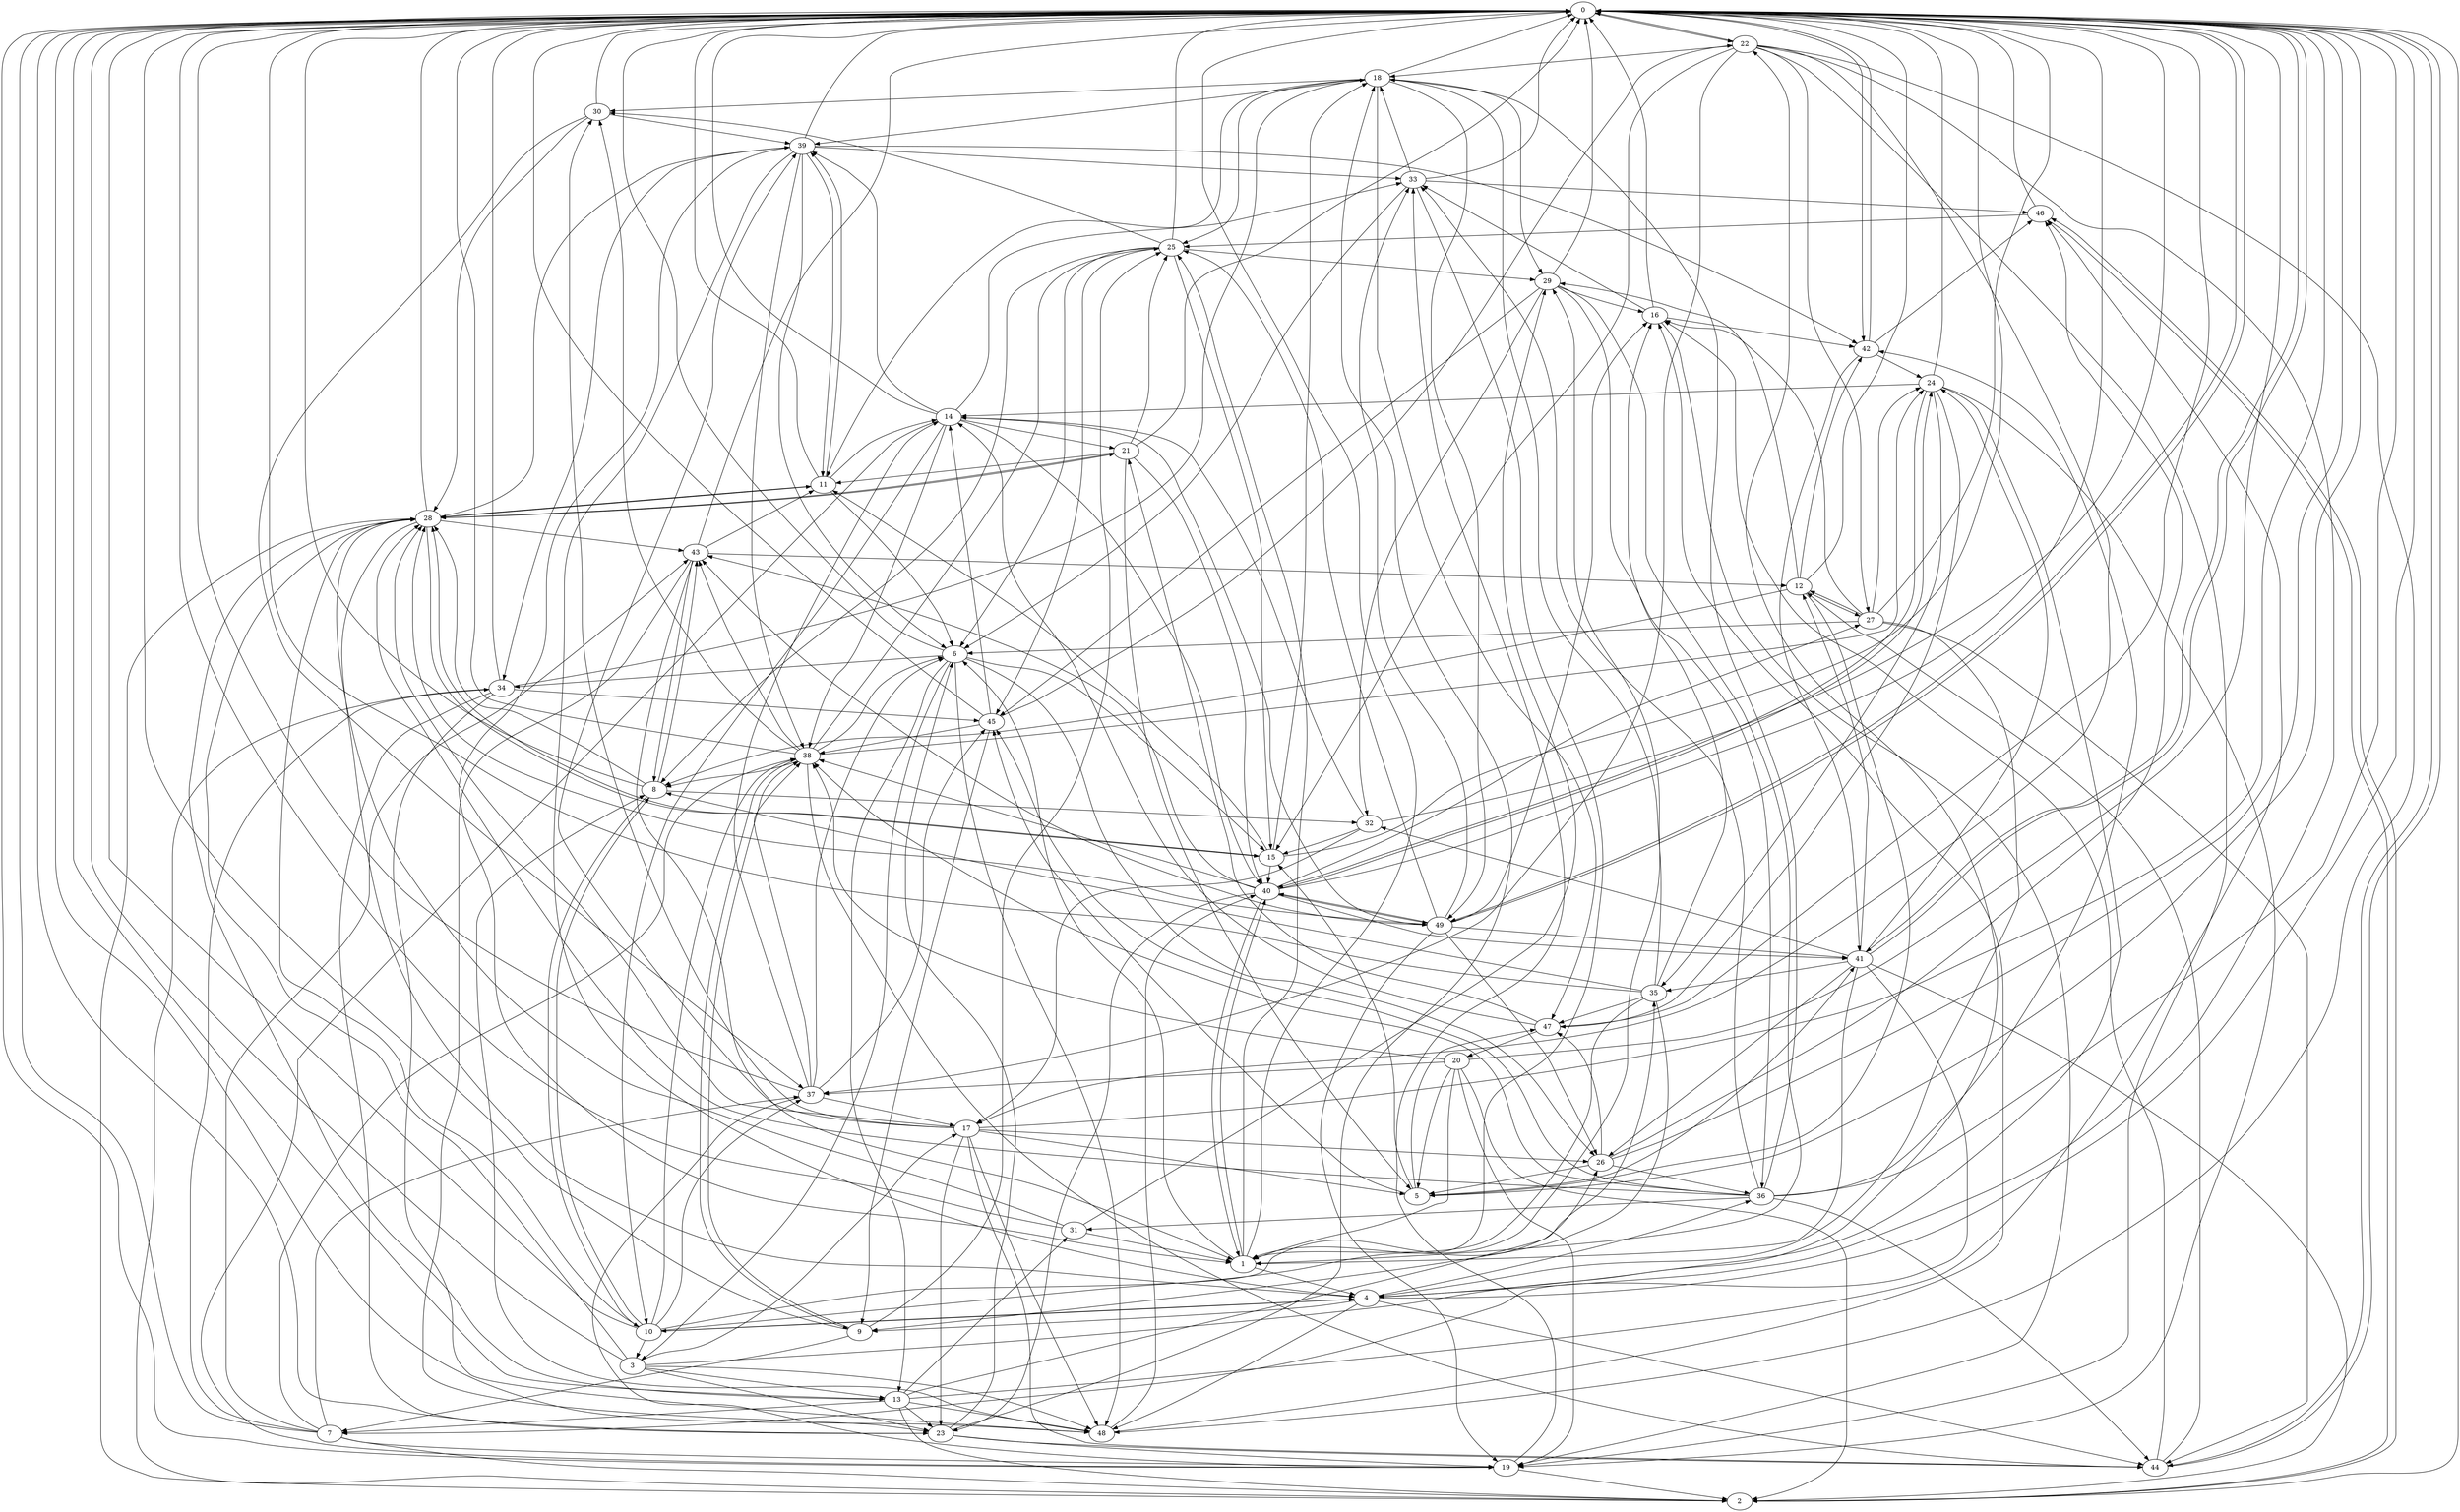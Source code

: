 strict digraph "" {
	0	 [component_delay=3];
	22	 [component_delay=3];
	0 -> 22	 [wire_delay=1];
	41	 [component_delay=3];
	0 -> 41	 [wire_delay=1];
	42	 [component_delay=3];
	0 -> 42	 [wire_delay=1];
	44	 [component_delay=3];
	0 -> 44	 [wire_delay=1];
	49	 [component_delay=3];
	0 -> 49	 [wire_delay=1];
	1	 [component_delay=3];
	1 -> 0	 [wire_delay=1];
	4	 [component_delay=3];
	1 -> 4	 [wire_delay=1];
	6	 [component_delay=3];
	1 -> 6	 [wire_delay=1];
	25	 [component_delay=3];
	1 -> 25	 [wire_delay=1];
	40	 [component_delay=3];
	1 -> 40	 [wire_delay=1];
	2	 [component_delay=3];
	2 -> 0	 [wire_delay=1];
	46	 [component_delay=3];
	2 -> 46	 [wire_delay=1];
	3	 [component_delay=3];
	3 -> 0	 [wire_delay=1];
	13	 [component_delay=3];
	3 -> 13	 [wire_delay=1];
	17	 [component_delay=3];
	3 -> 17	 [wire_delay=1];
	3 -> 22	 [wire_delay=1];
	23	 [component_delay=3];
	3 -> 23	 [wire_delay=1];
	28	 [component_delay=3];
	3 -> 28	 [wire_delay=1];
	48	 [component_delay=3];
	3 -> 48	 [wire_delay=1];
	4 -> 0	 [wire_delay=1];
	9	 [component_delay=3];
	4 -> 9	 [wire_delay=1];
	10	 [component_delay=3];
	4 -> 10	 [wire_delay=1];
	36	 [component_delay=3];
	4 -> 36	 [wire_delay=1];
	4 -> 44	 [wire_delay=1];
	4 -> 48	 [wire_delay=1];
	5	 [component_delay=3];
	5 -> 0	 [wire_delay=1];
	15	 [component_delay=3];
	5 -> 15	 [wire_delay=1];
	5 -> 41	 [wire_delay=1];
	45	 [component_delay=3];
	5 -> 45	 [wire_delay=1];
	47	 [component_delay=3];
	5 -> 47	 [wire_delay=1];
	6 -> 0	 [wire_delay=1];
	6 -> 3	 [wire_delay=1];
	6 -> 13	 [wire_delay=1];
	6 -> 15	 [wire_delay=1];
	26	 [component_delay=3];
	6 -> 26	 [wire_delay=1];
	34	 [component_delay=3];
	6 -> 34	 [wire_delay=1];
	6 -> 48	 [wire_delay=1];
	7	 [component_delay=3];
	7 -> 0	 [wire_delay=1];
	7 -> 2	 [wire_delay=1];
	19	 [component_delay=3];
	7 -> 19	 [wire_delay=1];
	7 -> 34	 [wire_delay=1];
	37	 [component_delay=3];
	7 -> 37	 [wire_delay=1];
	38	 [component_delay=3];
	7 -> 38	 [wire_delay=1];
	43	 [component_delay=3];
	7 -> 43	 [wire_delay=1];
	8	 [component_delay=3];
	8 -> 0	 [wire_delay=1];
	8 -> 10	 [wire_delay=1];
	8 -> 28	 [wire_delay=1];
	32	 [component_delay=3];
	8 -> 32	 [wire_delay=1];
	8 -> 43	 [wire_delay=1];
	9 -> 0	 [wire_delay=1];
	9 -> 7	 [wire_delay=1];
	9 -> 25	 [wire_delay=1];
	9 -> 38	 [wire_delay=1];
	10 -> 0	 [wire_delay=1];
	10 -> 3	 [wire_delay=1];
	10 -> 4	 [wire_delay=1];
	10 -> 8	 [wire_delay=1];
	10 -> 28	 [wire_delay=1];
	29	 [component_delay=3];
	10 -> 29	 [wire_delay=1];
	35	 [component_delay=3];
	10 -> 35	 [wire_delay=1];
	10 -> 37	 [wire_delay=1];
	10 -> 38	 [wire_delay=1];
	11	 [component_delay=3];
	11 -> 0	 [wire_delay=1];
	11 -> 6	 [wire_delay=1];
	14	 [component_delay=3];
	11 -> 14	 [wire_delay=1];
	11 -> 28	 [wire_delay=1];
	39	 [component_delay=3];
	11 -> 39	 [wire_delay=1];
	12	 [component_delay=3];
	12 -> 0	 [wire_delay=1];
	12 -> 5	 [wire_delay=1];
	12 -> 8	 [wire_delay=1];
	27	 [component_delay=3];
	12 -> 27	 [wire_delay=1];
	12 -> 29	 [wire_delay=1];
	12 -> 42	 [wire_delay=1];
	13 -> 0	 [wire_delay=1];
	13 -> 2	 [wire_delay=1];
	13 -> 7	 [wire_delay=1];
	13 -> 23	 [wire_delay=1];
	13 -> 26	 [wire_delay=1];
	31	 [component_delay=3];
	13 -> 31	 [wire_delay=1];
	13 -> 46	 [wire_delay=1];
	13 -> 48	 [wire_delay=1];
	14 -> 0	 [wire_delay=1];
	14 -> 10	 [wire_delay=1];
	14 -> 19	 [wire_delay=1];
	21	 [component_delay=3];
	14 -> 21	 [wire_delay=1];
	33	 [component_delay=3];
	14 -> 33	 [wire_delay=1];
	14 -> 38	 [wire_delay=1];
	14 -> 39	 [wire_delay=1];
	14 -> 40	 [wire_delay=1];
	14 -> 49	 [wire_delay=1];
	15 -> 0	 [wire_delay=1];
	15 -> 11	 [wire_delay=1];
	18	 [component_delay=3];
	15 -> 18	 [wire_delay=1];
	15 -> 28	 [wire_delay=1];
	15 -> 40	 [wire_delay=1];
	16	 [component_delay=3];
	16 -> 0	 [wire_delay=1];
	16 -> 19	 [wire_delay=1];
	16 -> 33	 [wire_delay=1];
	16 -> 42	 [wire_delay=1];
	17 -> 0	 [wire_delay=1];
	17 -> 5	 [wire_delay=1];
	17 -> 23	 [wire_delay=1];
	17 -> 26	 [wire_delay=1];
	17 -> 28	 [wire_delay=1];
	30	 [component_delay=3];
	17 -> 30	 [wire_delay=1];
	17 -> 39	 [wire_delay=1];
	17 -> 44	 [wire_delay=1];
	17 -> 48	 [wire_delay=1];
	18 -> 0	 [wire_delay=1];
	18 -> 11	 [wire_delay=1];
	18 -> 25	 [wire_delay=1];
	18 -> 29	 [wire_delay=1];
	18 -> 30	 [wire_delay=1];
	18 -> 39	 [wire_delay=1];
	18 -> 47	 [wire_delay=1];
	18 -> 49	 [wire_delay=1];
	19 -> 0	 [wire_delay=1];
	19 -> 2	 [wire_delay=1];
	19 -> 33	 [wire_delay=1];
	20	 [component_delay=3];
	20 -> 0	 [wire_delay=1];
	20 -> 1	 [wire_delay=1];
	20 -> 2	 [wire_delay=1];
	20 -> 5	 [wire_delay=1];
	20 -> 19	 [wire_delay=1];
	20 -> 37	 [wire_delay=1];
	20 -> 38	 [wire_delay=1];
	21 -> 0	 [wire_delay=1];
	21 -> 5	 [wire_delay=1];
	21 -> 11	 [wire_delay=1];
	21 -> 25	 [wire_delay=1];
	21 -> 28	 [wire_delay=1];
	21 -> 40	 [wire_delay=1];
	22 -> 0	 [wire_delay=1];
	22 -> 4	 [wire_delay=1];
	22 -> 15	 [wire_delay=1];
	22 -> 17	 [wire_delay=1];
	22 -> 18	 [wire_delay=1];
	22 -> 19	 [wire_delay=1];
	22 -> 27	 [wire_delay=1];
	22 -> 37	 [wire_delay=1];
	22 -> 48	 [wire_delay=1];
	23 -> 0	 [wire_delay=1];
	23 -> 6	 [wire_delay=1];
	23 -> 18	 [wire_delay=1];
	23 -> 19	 [wire_delay=1];
	23 -> 44	 [wire_delay=1];
	24	 [component_delay=3];
	24 -> 0	 [wire_delay=1];
	24 -> 4	 [wire_delay=1];
	24 -> 14	 [wire_delay=1];
	24 -> 19	 [wire_delay=1];
	24 -> 35	 [wire_delay=1];
	24 -> 40	 [wire_delay=1];
	24 -> 47	 [wire_delay=1];
	25 -> 0	 [wire_delay=1];
	25 -> 6	 [wire_delay=1];
	25 -> 8	 [wire_delay=1];
	25 -> 15	 [wire_delay=1];
	25 -> 29	 [wire_delay=1];
	25 -> 30	 [wire_delay=1];
	25 -> 45	 [wire_delay=1];
	26 -> 0	 [wire_delay=1];
	26 -> 5	 [wire_delay=1];
	26 -> 36	 [wire_delay=1];
	26 -> 46	 [wire_delay=1];
	26 -> 47	 [wire_delay=1];
	27 -> 0	 [wire_delay=1];
	27 -> 4	 [wire_delay=1];
	27 -> 6	 [wire_delay=1];
	27 -> 12	 [wire_delay=1];
	27 -> 16	 [wire_delay=1];
	27 -> 24	 [wire_delay=1];
	27 -> 44	 [wire_delay=1];
	28 -> 0	 [wire_delay=1];
	28 -> 2	 [wire_delay=1];
	28 -> 4	 [wire_delay=1];
	28 -> 11	 [wire_delay=1];
	28 -> 13	 [wire_delay=1];
	28 -> 15	 [wire_delay=1];
	28 -> 21	 [wire_delay=1];
	28 -> 39	 [wire_delay=1];
	28 -> 43	 [wire_delay=1];
	29 -> 0	 [wire_delay=1];
	29 -> 1	 [wire_delay=1];
	29 -> 16	 [wire_delay=1];
	29 -> 32	 [wire_delay=1];
	29 -> 36	 [wire_delay=1];
	29 -> 45	 [wire_delay=1];
	30 -> 0	 [wire_delay=1];
	30 -> 28	 [wire_delay=1];
	30 -> 37	 [wire_delay=1];
	30 -> 39	 [wire_delay=1];
	31 -> 0	 [wire_delay=1];
	31 -> 1	 [wire_delay=1];
	31 -> 28	 [wire_delay=1];
	31 -> 29	 [wire_delay=1];
	32 -> 0	 [wire_delay=1];
	32 -> 14	 [wire_delay=1];
	32 -> 15	 [wire_delay=1];
	32 -> 17	 [wire_delay=1];
	33 -> 0	 [wire_delay=1];
	33 -> 1	 [wire_delay=1];
	33 -> 6	 [wire_delay=1];
	33 -> 18	 [wire_delay=1];
	33 -> 46	 [wire_delay=1];
	34 -> 0	 [wire_delay=1];
	34 -> 2	 [wire_delay=1];
	34 -> 18	 [wire_delay=1];
	34 -> 23	 [wire_delay=1];
	34 -> 45	 [wire_delay=1];
	34 -> 48	 [wire_delay=1];
	35 -> 0	 [wire_delay=1];
	35 -> 1	 [wire_delay=1];
	35 -> 8	 [wire_delay=1];
	35 -> 9	 [wire_delay=1];
	35 -> 16	 [wire_delay=1];
	35 -> 18	 [wire_delay=1];
	35 -> 47	 [wire_delay=1];
	36 -> 0	 [wire_delay=1];
	36 -> 18	 [wire_delay=1];
	36 -> 28	 [wire_delay=1];
	36 -> 31	 [wire_delay=1];
	36 -> 33	 [wire_delay=1];
	36 -> 38	 [wire_delay=1];
	36 -> 42	 [wire_delay=1];
	36 -> 44	 [wire_delay=1];
	36 -> 45	 [wire_delay=1];
	37 -> 0	 [wire_delay=1];
	37 -> 6	 [wire_delay=1];
	37 -> 14	 [wire_delay=1];
	37 -> 17	 [wire_delay=1];
	37 -> 19	 [wire_delay=1];
	37 -> 38	 [wire_delay=1];
	37 -> 45	 [wire_delay=1];
	38 -> 0	 [wire_delay=1];
	38 -> 6	 [wire_delay=1];
	38 -> 8	 [wire_delay=1];
	38 -> 9	 [wire_delay=1];
	38 -> 24	 [wire_delay=1];
	38 -> 25	 [wire_delay=1];
	38 -> 30	 [wire_delay=1];
	38 -> 43	 [wire_delay=1];
	38 -> 44	 [wire_delay=1];
	39 -> 0	 [wire_delay=1];
	39 -> 1	 [wire_delay=1];
	39 -> 4	 [wire_delay=1];
	39 -> 6	 [wire_delay=1];
	39 -> 11	 [wire_delay=1];
	39 -> 33	 [wire_delay=1];
	39 -> 34	 [wire_delay=1];
	39 -> 38	 [wire_delay=1];
	39 -> 42	 [wire_delay=1];
	40 -> 0	 [wire_delay=1];
	40 -> 1	 [wire_delay=1];
	40 -> 23	 [wire_delay=1];
	40 -> 24	 [wire_delay=1];
	40 -> 27	 [wire_delay=1];
	40 -> 38	 [wire_delay=1];
	40 -> 41	 [wire_delay=1];
	40 -> 43	 [wire_delay=1];
	40 -> 49	 [wire_delay=1];
	41 -> 0	 [wire_delay=1];
	41 -> 1	 [wire_delay=1];
	41 -> 2	 [wire_delay=1];
	41 -> 7	 [wire_delay=1];
	41 -> 12	 [wire_delay=1];
	41 -> 24	 [wire_delay=1];
	41 -> 26	 [wire_delay=1];
	41 -> 32	 [wire_delay=1];
	41 -> 35	 [wire_delay=1];
	42 -> 0	 [wire_delay=1];
	42 -> 24	 [wire_delay=1];
	42 -> 41	 [wire_delay=1];
	42 -> 46	 [wire_delay=1];
	43 -> 0	 [wire_delay=1];
	43 -> 1	 [wire_delay=1];
	43 -> 8	 [wire_delay=1];
	43 -> 11	 [wire_delay=1];
	43 -> 12	 [wire_delay=1];
	43 -> 23	 [wire_delay=1];
	44 -> 0	 [wire_delay=1];
	44 -> 12	 [wire_delay=1];
	44 -> 16	 [wire_delay=1];
	45 -> 0	 [wire_delay=1];
	45 -> 9	 [wire_delay=1];
	45 -> 14	 [wire_delay=1];
	45 -> 22	 [wire_delay=1];
	45 -> 38	 [wire_delay=1];
	46 -> 0	 [wire_delay=1];
	46 -> 2	 [wire_delay=1];
	46 -> 25	 [wire_delay=1];
	47 -> 0	 [wire_delay=1];
	47 -> 14	 [wire_delay=1];
	47 -> 20	 [wire_delay=1];
	47 -> 21	 [wire_delay=1];
	48 -> 0	 [wire_delay=1];
	48 -> 8	 [wire_delay=1];
	48 -> 16	 [wire_delay=1];
	48 -> 40	 [wire_delay=1];
	49 -> 0	 [wire_delay=1];
	49 -> 16	 [wire_delay=1];
	49 -> 19	 [wire_delay=1];
	49 -> 25	 [wire_delay=1];
	49 -> 26	 [wire_delay=1];
	49 -> 28	 [wire_delay=1];
	49 -> 33	 [wire_delay=1];
	49 -> 40	 [wire_delay=1];
	49 -> 41	 [wire_delay=1];
	49 -> 43	 [wire_delay=1];
}
